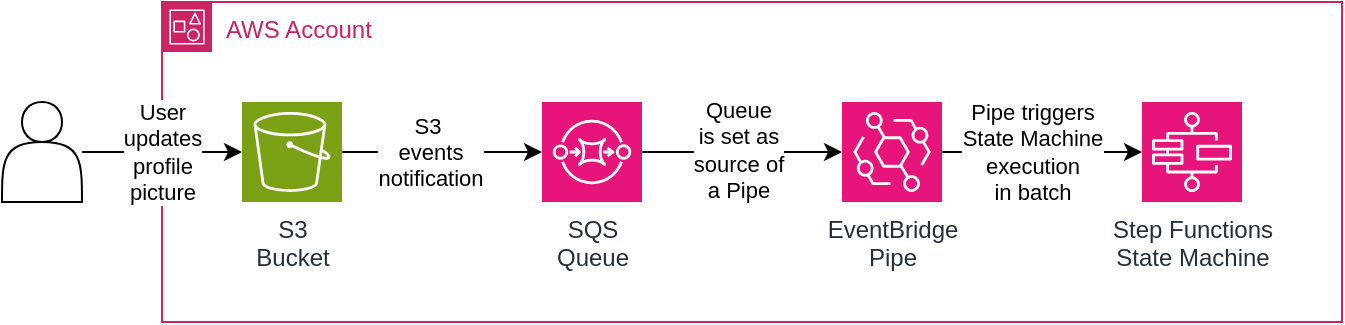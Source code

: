 <mxfile version="24.7.16">
  <diagram name="Page-1" id="rlo4zzjRFsBUEaoGShH6">
    <mxGraphModel dx="863" dy="654" grid="1" gridSize="10" guides="1" tooltips="1" connect="1" arrows="1" fold="1" page="1" pageScale="1" pageWidth="850" pageHeight="1100" math="0" shadow="0">
      <root>
        <mxCell id="0" />
        <mxCell id="1" parent="0" />
        <mxCell id="BXhdFaNA3IWNFiyDSpVz-1" value="AWS Account" style="points=[[0,0],[0.25,0],[0.5,0],[0.75,0],[1,0],[1,0.25],[1,0.5],[1,0.75],[1,1],[0.75,1],[0.5,1],[0.25,1],[0,1],[0,0.75],[0,0.5],[0,0.25]];outlineConnect=0;gradientColor=none;html=1;whiteSpace=wrap;fontSize=12;fontStyle=0;container=1;pointerEvents=0;collapsible=0;recursiveResize=0;shape=mxgraph.aws4.group;grIcon=mxgraph.aws4.group_account;strokeColor=#CD2264;fillColor=none;verticalAlign=top;align=left;spacingLeft=30;fontColor=#CD2264;dashed=0;" vertex="1" parent="1">
          <mxGeometry x="90" y="40" width="590" height="160" as="geometry" />
        </mxCell>
        <mxCell id="BXhdFaNA3IWNFiyDSpVz-3" value="S3&lt;div&gt;Bucket&lt;/div&gt;" style="sketch=0;points=[[0,0,0],[0.25,0,0],[0.5,0,0],[0.75,0,0],[1,0,0],[0,1,0],[0.25,1,0],[0.5,1,0],[0.75,1,0],[1,1,0],[0,0.25,0],[0,0.5,0],[0,0.75,0],[1,0.25,0],[1,0.5,0],[1,0.75,0]];outlineConnect=0;fontColor=#232F3E;fillColor=#7AA116;strokeColor=#ffffff;dashed=0;verticalLabelPosition=bottom;verticalAlign=top;align=center;html=1;fontSize=12;fontStyle=0;aspect=fixed;shape=mxgraph.aws4.resourceIcon;resIcon=mxgraph.aws4.s3;" vertex="1" parent="BXhdFaNA3IWNFiyDSpVz-1">
          <mxGeometry x="40" y="50" width="50" height="50" as="geometry" />
        </mxCell>
        <mxCell id="BXhdFaNA3IWNFiyDSpVz-14" style="edgeStyle=orthogonalEdgeStyle;rounded=0;orthogonalLoop=1;jettySize=auto;html=1;" edge="1" parent="BXhdFaNA3IWNFiyDSpVz-1" source="BXhdFaNA3IWNFiyDSpVz-11" target="BXhdFaNA3IWNFiyDSpVz-15">
          <mxGeometry relative="1" as="geometry">
            <mxPoint x="240" y="74.917" as="targetPoint" />
          </mxGeometry>
        </mxCell>
        <mxCell id="BXhdFaNA3IWNFiyDSpVz-20" value="Queue&lt;div&gt;is set as&lt;/div&gt;&lt;div&gt;source of&lt;/div&gt;&lt;div&gt;a Pipe&lt;/div&gt;" style="edgeLabel;html=1;align=center;verticalAlign=middle;resizable=0;points=[];" vertex="1" connectable="0" parent="BXhdFaNA3IWNFiyDSpVz-14">
          <mxGeometry x="-0.043" y="1" relative="1" as="geometry">
            <mxPoint as="offset" />
          </mxGeometry>
        </mxCell>
        <mxCell id="BXhdFaNA3IWNFiyDSpVz-11" value="SQS&lt;div&gt;Queue&lt;/div&gt;" style="sketch=0;points=[[0,0,0],[0.25,0,0],[0.5,0,0],[0.75,0,0],[1,0,0],[0,1,0],[0.25,1,0],[0.5,1,0],[0.75,1,0],[1,1,0],[0,0.25,0],[0,0.5,0],[0,0.75,0],[1,0.25,0],[1,0.5,0],[1,0.75,0]];outlineConnect=0;fontColor=#232F3E;fillColor=#E7157B;strokeColor=#ffffff;dashed=0;verticalLabelPosition=bottom;verticalAlign=top;align=center;html=1;fontSize=12;fontStyle=0;aspect=fixed;shape=mxgraph.aws4.resourceIcon;resIcon=mxgraph.aws4.sqs;" vertex="1" parent="BXhdFaNA3IWNFiyDSpVz-1">
          <mxGeometry x="190" y="50" width="50" height="50" as="geometry" />
        </mxCell>
        <mxCell id="BXhdFaNA3IWNFiyDSpVz-12" style="edgeStyle=orthogonalEdgeStyle;rounded=0;orthogonalLoop=1;jettySize=auto;html=1;entryX=0;entryY=0.5;entryDx=0;entryDy=0;entryPerimeter=0;" edge="1" parent="BXhdFaNA3IWNFiyDSpVz-1" source="BXhdFaNA3IWNFiyDSpVz-3" target="BXhdFaNA3IWNFiyDSpVz-11">
          <mxGeometry relative="1" as="geometry" />
        </mxCell>
        <mxCell id="BXhdFaNA3IWNFiyDSpVz-16" value="S3&amp;nbsp;&lt;div&gt;events&lt;/div&gt;&lt;div&gt;notification&lt;/div&gt;" style="edgeLabel;html=1;align=center;verticalAlign=middle;resizable=0;points=[];" vertex="1" connectable="0" parent="BXhdFaNA3IWNFiyDSpVz-12">
          <mxGeometry x="-0.128" y="-2" relative="1" as="geometry">
            <mxPoint y="-2" as="offset" />
          </mxGeometry>
        </mxCell>
        <mxCell id="BXhdFaNA3IWNFiyDSpVz-19" style="edgeStyle=orthogonalEdgeStyle;rounded=0;orthogonalLoop=1;jettySize=auto;html=1;" edge="1" parent="BXhdFaNA3IWNFiyDSpVz-1" source="BXhdFaNA3IWNFiyDSpVz-15" target="BXhdFaNA3IWNFiyDSpVz-18">
          <mxGeometry relative="1" as="geometry" />
        </mxCell>
        <mxCell id="BXhdFaNA3IWNFiyDSpVz-21" value="Pipe triggers&lt;div&gt;State Machine&lt;/div&gt;&lt;div&gt;execution&lt;/div&gt;&lt;div&gt;in batch&lt;/div&gt;" style="edgeLabel;html=1;align=center;verticalAlign=middle;resizable=0;points=[];" vertex="1" connectable="0" parent="BXhdFaNA3IWNFiyDSpVz-19">
          <mxGeometry x="-0.11" relative="1" as="geometry">
            <mxPoint as="offset" />
          </mxGeometry>
        </mxCell>
        <mxCell id="BXhdFaNA3IWNFiyDSpVz-15" value="EventBridge&lt;div&gt;Pipe&lt;/div&gt;" style="sketch=0;points=[[0,0,0],[0.25,0,0],[0.5,0,0],[0.75,0,0],[1,0,0],[0,1,0],[0.25,1,0],[0.5,1,0],[0.75,1,0],[1,1,0],[0,0.25,0],[0,0.5,0],[0,0.75,0],[1,0.25,0],[1,0.5,0],[1,0.75,0]];outlineConnect=0;fontColor=#232F3E;fillColor=#E7157B;strokeColor=#ffffff;dashed=0;verticalLabelPosition=bottom;verticalAlign=top;align=center;html=1;fontSize=12;fontStyle=0;aspect=fixed;shape=mxgraph.aws4.resourceIcon;resIcon=mxgraph.aws4.eventbridge;" vertex="1" parent="BXhdFaNA3IWNFiyDSpVz-1">
          <mxGeometry x="340" y="50" width="50" height="50" as="geometry" />
        </mxCell>
        <mxCell id="BXhdFaNA3IWNFiyDSpVz-18" value="Step Functions&lt;div&gt;State Machine&lt;/div&gt;" style="sketch=0;points=[[0,0,0],[0.25,0,0],[0.5,0,0],[0.75,0,0],[1,0,0],[0,1,0],[0.25,1,0],[0.5,1,0],[0.75,1,0],[1,1,0],[0,0.25,0],[0,0.5,0],[0,0.75,0],[1,0.25,0],[1,0.5,0],[1,0.75,0]];outlineConnect=0;fontColor=#232F3E;fillColor=#E7157B;strokeColor=#ffffff;dashed=0;verticalLabelPosition=bottom;verticalAlign=top;align=center;html=1;fontSize=12;fontStyle=0;aspect=fixed;shape=mxgraph.aws4.resourceIcon;resIcon=mxgraph.aws4.step_functions;" vertex="1" parent="BXhdFaNA3IWNFiyDSpVz-1">
          <mxGeometry x="490" y="50" width="50" height="50" as="geometry" />
        </mxCell>
        <mxCell id="BXhdFaNA3IWNFiyDSpVz-10" value="User&lt;div&gt;updates&lt;/div&gt;&lt;div&gt;profile&lt;/div&gt;&lt;div&gt;picture&lt;/div&gt;" style="edgeStyle=orthogonalEdgeStyle;rounded=0;orthogonalLoop=1;jettySize=auto;html=1;" edge="1" parent="BXhdFaNA3IWNFiyDSpVz-1" source="BXhdFaNA3IWNFiyDSpVz-9" target="BXhdFaNA3IWNFiyDSpVz-3">
          <mxGeometry relative="1" as="geometry" />
        </mxCell>
        <mxCell id="BXhdFaNA3IWNFiyDSpVz-9" value="" style="shape=actor;whiteSpace=wrap;html=1;" vertex="1" parent="BXhdFaNA3IWNFiyDSpVz-1">
          <mxGeometry x="-80" y="50" width="40" height="50" as="geometry" />
        </mxCell>
      </root>
    </mxGraphModel>
  </diagram>
</mxfile>
